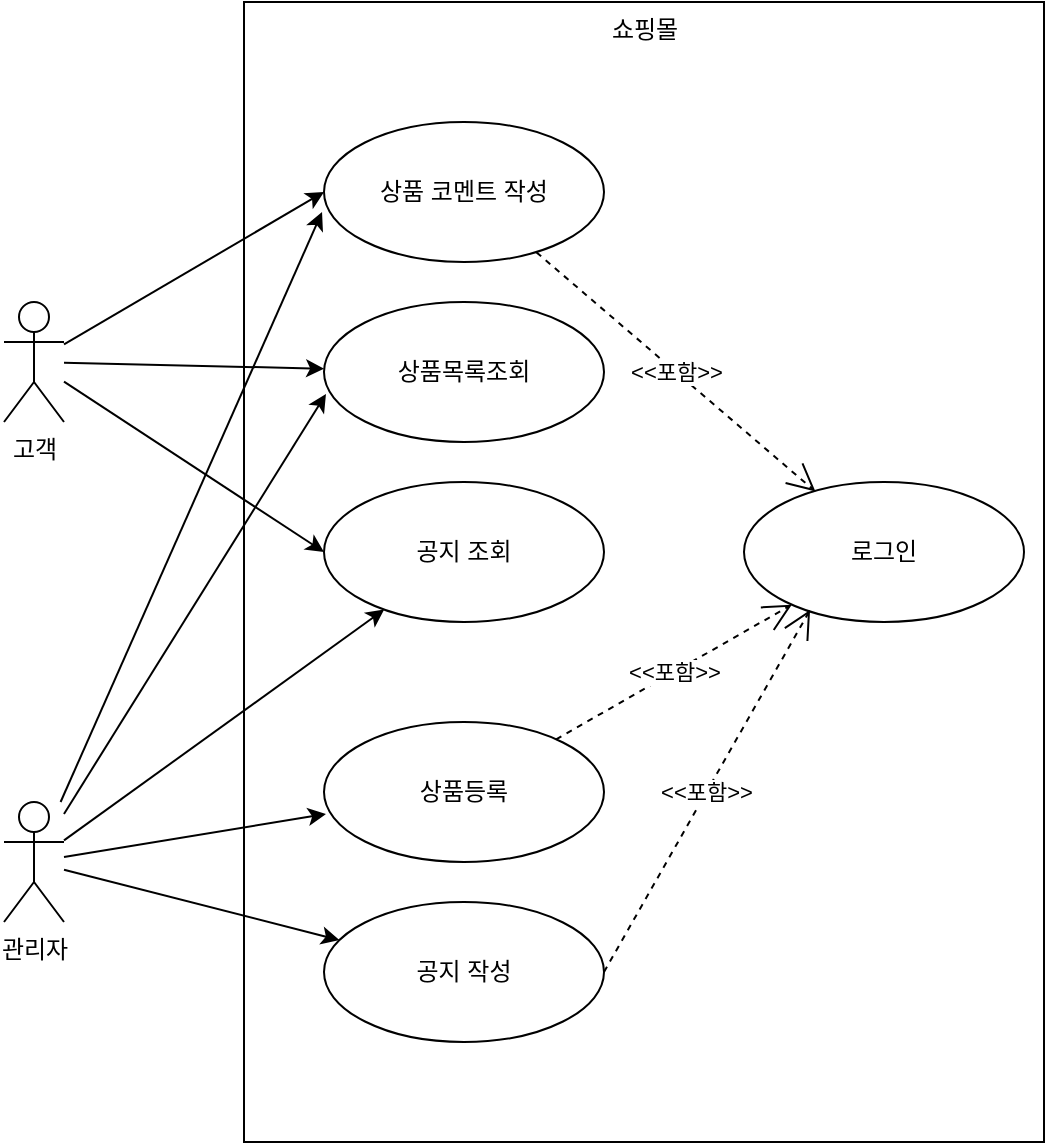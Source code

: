 <mxfile version="13.6.10" type="device"><diagram id="CmXbSdfEOa9vKBhzeMVw" name="Page-1"><mxGraphModel dx="2249" dy="794" grid="1" gridSize="10" guides="1" tooltips="1" connect="1" arrows="1" fold="1" page="1" pageScale="1" pageWidth="827" pageHeight="1169" math="0" shadow="0"><root><mxCell id="0"/><mxCell id="1" parent="0"/><mxCell id="kYY7ViiPsqzRqrgGsAlZ-23" value="쇼핑몰" style="html=1;comic=0;verticalAlign=top;" vertex="1" parent="1"><mxGeometry x="-640" y="40" width="400" height="570" as="geometry"/></mxCell><mxCell id="kYY7ViiPsqzRqrgGsAlZ-25" value="" style="rounded=0;orthogonalLoop=1;jettySize=auto;html=1;entryX=0;entryY=0.5;entryDx=0;entryDy=0;startArrow=none;startFill=0;" edge="1" parent="1" source="kYY7ViiPsqzRqrgGsAlZ-5" target="kYY7ViiPsqzRqrgGsAlZ-20"><mxGeometry relative="1" as="geometry"><mxPoint x="-695" y="330" as="targetPoint"/></mxGeometry></mxCell><mxCell id="kYY7ViiPsqzRqrgGsAlZ-28" value="" style="edgeStyle=none;rounded=0;orthogonalLoop=1;jettySize=auto;html=1;startArrow=none;startFill=0;" edge="1" parent="1" source="kYY7ViiPsqzRqrgGsAlZ-5" target="kYY7ViiPsqzRqrgGsAlZ-18"><mxGeometry relative="1" as="geometry"><mxPoint x="-695" y="330" as="targetPoint"/></mxGeometry></mxCell><mxCell id="kYY7ViiPsqzRqrgGsAlZ-29" value="" style="edgeStyle=none;rounded=0;orthogonalLoop=1;jettySize=auto;html=1;startArrow=none;startFill=0;entryX=0;entryY=0.5;entryDx=0;entryDy=0;" edge="1" parent="1" source="kYY7ViiPsqzRqrgGsAlZ-5" target="kYY7ViiPsqzRqrgGsAlZ-16"><mxGeometry relative="1" as="geometry"><mxPoint x="-695" y="330" as="targetPoint"/></mxGeometry></mxCell><mxCell id="kYY7ViiPsqzRqrgGsAlZ-5" value="고객" style="shape=umlActor;verticalLabelPosition=bottom;verticalAlign=top;html=1;" vertex="1" parent="1"><mxGeometry x="-760" y="190" width="30" height="60" as="geometry"/></mxCell><mxCell id="kYY7ViiPsqzRqrgGsAlZ-30" value="" style="edgeStyle=none;rounded=0;orthogonalLoop=1;jettySize=auto;html=1;startArrow=none;startFill=0;entryX=0.007;entryY=0.657;entryDx=0;entryDy=0;entryPerimeter=0;" edge="1" parent="1" source="kYY7ViiPsqzRqrgGsAlZ-6" target="kYY7ViiPsqzRqrgGsAlZ-19"><mxGeometry relative="1" as="geometry"/></mxCell><mxCell id="kYY7ViiPsqzRqrgGsAlZ-31" value="" style="edgeStyle=none;rounded=0;orthogonalLoop=1;jettySize=auto;html=1;startArrow=none;startFill=0;" edge="1" parent="1" source="kYY7ViiPsqzRqrgGsAlZ-6" target="kYY7ViiPsqzRqrgGsAlZ-17"><mxGeometry relative="1" as="geometry"/></mxCell><mxCell id="kYY7ViiPsqzRqrgGsAlZ-35" value="" style="edgeStyle=none;rounded=0;orthogonalLoop=1;jettySize=auto;html=1;startArrow=none;startFill=0;" edge="1" parent="1" source="kYY7ViiPsqzRqrgGsAlZ-6" target="kYY7ViiPsqzRqrgGsAlZ-16"><mxGeometry relative="1" as="geometry"><mxPoint x="-695" y="360" as="targetPoint"/></mxGeometry></mxCell><mxCell id="kYY7ViiPsqzRqrgGsAlZ-36" value="" style="edgeStyle=none;rounded=0;orthogonalLoop=1;jettySize=auto;html=1;startArrow=none;startFill=0;entryX=0.007;entryY=0.657;entryDx=0;entryDy=0;entryPerimeter=0;" edge="1" parent="1" source="kYY7ViiPsqzRqrgGsAlZ-6" target="kYY7ViiPsqzRqrgGsAlZ-18"><mxGeometry relative="1" as="geometry"><mxPoint x="-695" y="360" as="targetPoint"/></mxGeometry></mxCell><mxCell id="kYY7ViiPsqzRqrgGsAlZ-37" value="" style="edgeStyle=none;rounded=0;orthogonalLoop=1;jettySize=auto;html=1;startArrow=none;startFill=0;entryX=-0.007;entryY=0.643;entryDx=0;entryDy=0;entryPerimeter=0;" edge="1" parent="1" source="kYY7ViiPsqzRqrgGsAlZ-6" target="kYY7ViiPsqzRqrgGsAlZ-20"><mxGeometry relative="1" as="geometry"><mxPoint x="-695" y="360" as="targetPoint"/></mxGeometry></mxCell><mxCell id="kYY7ViiPsqzRqrgGsAlZ-6" value="관리자" style="shape=umlActor;verticalLabelPosition=bottom;verticalAlign=top;html=1;comic=0;" vertex="1" parent="1"><mxGeometry x="-760" y="440" width="30" height="60" as="geometry"/></mxCell><mxCell id="kYY7ViiPsqzRqrgGsAlZ-15" value="로그인" style="ellipse;whiteSpace=wrap;html=1;comic=0;" vertex="1" parent="1"><mxGeometry x="-390" y="280" width="140" height="70" as="geometry"/></mxCell><mxCell id="kYY7ViiPsqzRqrgGsAlZ-16" value="공지 조회" style="ellipse;whiteSpace=wrap;html=1;comic=0;" vertex="1" parent="1"><mxGeometry x="-600" y="280" width="140" height="70" as="geometry"/></mxCell><mxCell id="kYY7ViiPsqzRqrgGsAlZ-17" value="공지 작성" style="ellipse;whiteSpace=wrap;html=1;comic=0;" vertex="1" parent="1"><mxGeometry x="-600" y="490" width="140" height="70" as="geometry"/></mxCell><mxCell id="kYY7ViiPsqzRqrgGsAlZ-18" value="상품목록조회" style="ellipse;whiteSpace=wrap;html=1;comic=0;" vertex="1" parent="1"><mxGeometry x="-600" y="190" width="140" height="70" as="geometry"/></mxCell><mxCell id="kYY7ViiPsqzRqrgGsAlZ-19" value="상품등록" style="ellipse;whiteSpace=wrap;html=1;comic=0;" vertex="1" parent="1"><mxGeometry x="-600" y="400" width="140" height="70" as="geometry"/></mxCell><mxCell id="kYY7ViiPsqzRqrgGsAlZ-20" value="상품 코멘트 작성" style="ellipse;whiteSpace=wrap;html=1;comic=0;" vertex="1" parent="1"><mxGeometry x="-600" y="100" width="140" height="70" as="geometry"/></mxCell><mxCell id="kYY7ViiPsqzRqrgGsAlZ-27" value="" style="rounded=0;orthogonalLoop=1;jettySize=auto;html=1;startArrow=none;startFill=0;exitX=1;exitY=0.333;exitDx=0;exitDy=0;exitPerimeter=0;" edge="1" parent="1" source="kYY7ViiPsqzRqrgGsAlZ-5" target="kYY7ViiPsqzRqrgGsAlZ-5"><mxGeometry relative="1" as="geometry"><mxPoint x="-590" y="145" as="targetPoint"/><mxPoint x="-670" y="216.579" as="sourcePoint"/></mxGeometry></mxCell><mxCell id="kYY7ViiPsqzRqrgGsAlZ-32" value="&amp;lt;&amp;lt;포함&amp;gt;&amp;gt;" style="endArrow=open;endSize=12;dashed=1;html=1;" edge="1" parent="1"><mxGeometry width="160" relative="1" as="geometry"><mxPoint x="-493.704" y="165.225" as="sourcePoint"/><mxPoint x="-354.271" y="284.768" as="targetPoint"/></mxGeometry></mxCell><mxCell id="kYY7ViiPsqzRqrgGsAlZ-33" value="&amp;lt;&amp;lt;포함&amp;gt;&amp;gt;" style="endArrow=open;endSize=12;dashed=1;html=1;" edge="1" parent="1" source="kYY7ViiPsqzRqrgGsAlZ-19" target="kYY7ViiPsqzRqrgGsAlZ-15"><mxGeometry width="160" relative="1" as="geometry"><mxPoint x="-420.004" y="420.005" as="sourcePoint"/><mxPoint x="-280.571" y="539.548" as="targetPoint"/></mxGeometry></mxCell><mxCell id="kYY7ViiPsqzRqrgGsAlZ-34" value="&amp;lt;&amp;lt;포함&amp;gt;&amp;gt;" style="endArrow=open;endSize=12;dashed=1;html=1;exitX=1;exitY=0.5;exitDx=0;exitDy=0;entryX=0.236;entryY=0.914;entryDx=0;entryDy=0;entryPerimeter=0;" edge="1" parent="1" source="kYY7ViiPsqzRqrgGsAlZ-17" target="kYY7ViiPsqzRqrgGsAlZ-15"><mxGeometry width="160" relative="1" as="geometry"><mxPoint x="-413.005" y="489.997" as="sourcePoint"/><mxPoint x="-295.235" y="422.66" as="targetPoint"/></mxGeometry></mxCell></root></mxGraphModel></diagram></mxfile>